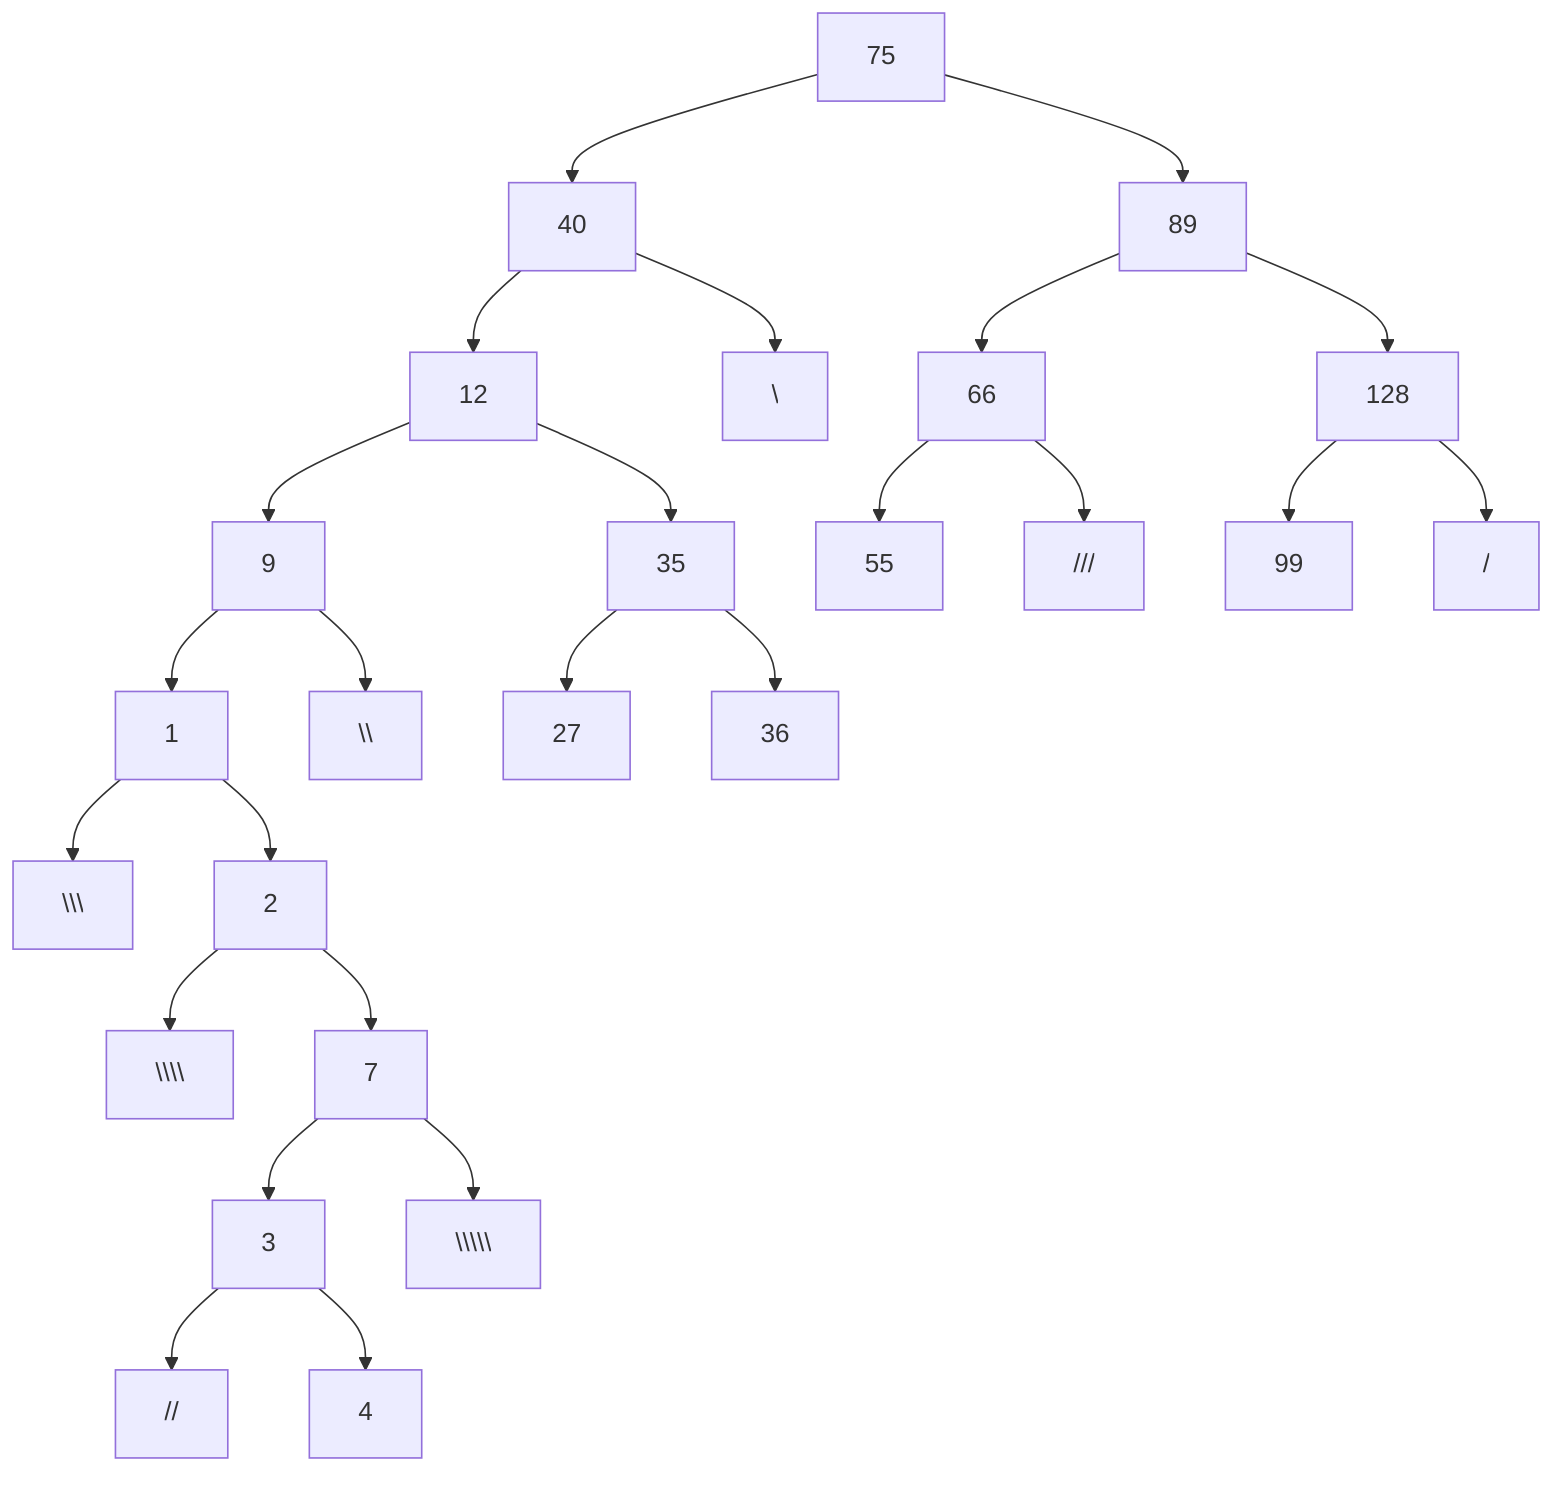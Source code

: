 graph TD;
    75-->40;
    75-->89;
    40-->12;
    40-->\;
    12-->9;
    12-->35;
    9-->1;
    9-->\\;
    1-->\\\;
    1-->2
    2-->\\\\;
    2-->7;
    7-->3;
    7-->\\\\\;
    89-->66;
    89-->128;
    128-->99;
    128-->/;
    35-->27;
    35-->36
    3-->//;
    3-->4;
    66-->55;
    66-->///;